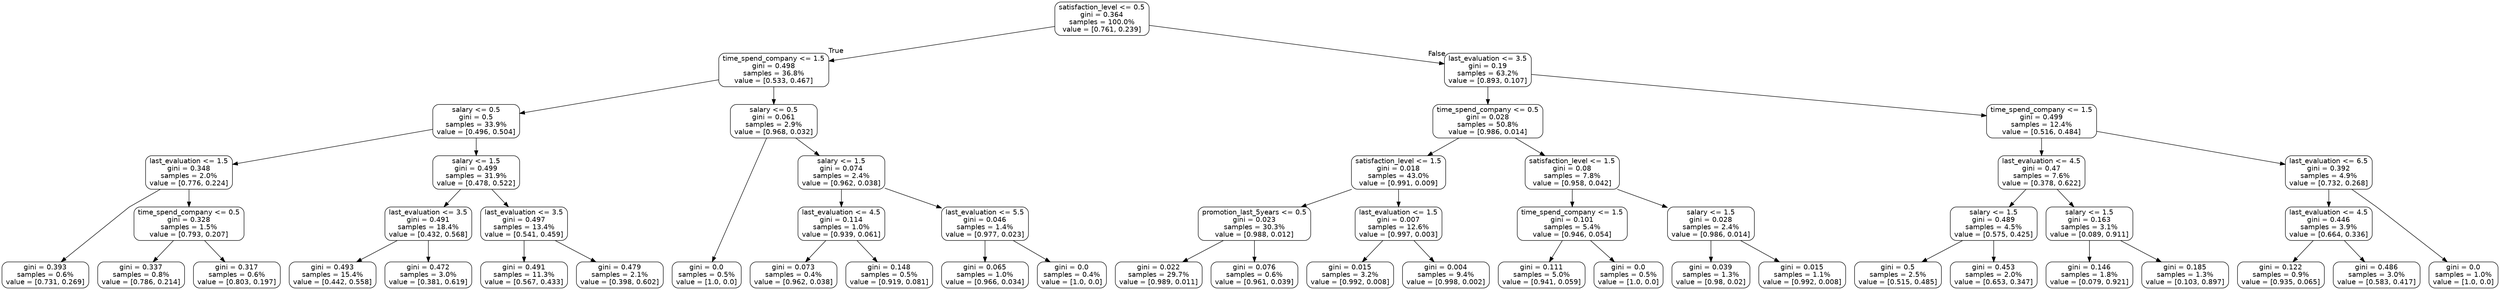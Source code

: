 digraph Tree {
node [shape=box, style="rounded", color="black", fontname=helvetica] ;
graph [ranksep=equally, splines=polyline] ;
edge [fontname=helvetica] ;
0 [label="satisfaction_level <= 0.5\ngini = 0.364\nsamples = 100.0%\nvalue = [0.761, 0.239]"] ;
1 [label="time_spend_company <= 1.5\ngini = 0.498\nsamples = 36.8%\nvalue = [0.533, 0.467]"] ;
0 -> 1 [labeldistance=2.5, labelangle=45, headlabel="True"] ;
2 [label="salary <= 0.5\ngini = 0.5\nsamples = 33.9%\nvalue = [0.496, 0.504]"] ;
1 -> 2 ;
3 [label="last_evaluation <= 1.5\ngini = 0.348\nsamples = 2.0%\nvalue = [0.776, 0.224]"] ;
2 -> 3 ;
4 [label="gini = 0.393\nsamples = 0.6%\nvalue = [0.731, 0.269]"] ;
3 -> 4 ;
5 [label="time_spend_company <= 0.5\ngini = 0.328\nsamples = 1.5%\nvalue = [0.793, 0.207]"] ;
3 -> 5 ;
6 [label="gini = 0.337\nsamples = 0.8%\nvalue = [0.786, 0.214]"] ;
5 -> 6 ;
7 [label="gini = 0.317\nsamples = 0.6%\nvalue = [0.803, 0.197]"] ;
5 -> 7 ;
8 [label="salary <= 1.5\ngini = 0.499\nsamples = 31.9%\nvalue = [0.478, 0.522]"] ;
2 -> 8 ;
9 [label="last_evaluation <= 3.5\ngini = 0.491\nsamples = 18.4%\nvalue = [0.432, 0.568]"] ;
8 -> 9 ;
10 [label="gini = 0.493\nsamples = 15.4%\nvalue = [0.442, 0.558]"] ;
9 -> 10 ;
11 [label="gini = 0.472\nsamples = 3.0%\nvalue = [0.381, 0.619]"] ;
9 -> 11 ;
12 [label="last_evaluation <= 3.5\ngini = 0.497\nsamples = 13.4%\nvalue = [0.541, 0.459]"] ;
8 -> 12 ;
13 [label="gini = 0.491\nsamples = 11.3%\nvalue = [0.567, 0.433]"] ;
12 -> 13 ;
14 [label="gini = 0.479\nsamples = 2.1%\nvalue = [0.398, 0.602]"] ;
12 -> 14 ;
15 [label="salary <= 0.5\ngini = 0.061\nsamples = 2.9%\nvalue = [0.968, 0.032]"] ;
1 -> 15 ;
16 [label="gini = 0.0\nsamples = 0.5%\nvalue = [1.0, 0.0]"] ;
15 -> 16 ;
17 [label="salary <= 1.5\ngini = 0.074\nsamples = 2.4%\nvalue = [0.962, 0.038]"] ;
15 -> 17 ;
18 [label="last_evaluation <= 4.5\ngini = 0.114\nsamples = 1.0%\nvalue = [0.939, 0.061]"] ;
17 -> 18 ;
19 [label="gini = 0.073\nsamples = 0.4%\nvalue = [0.962, 0.038]"] ;
18 -> 19 ;
20 [label="gini = 0.148\nsamples = 0.5%\nvalue = [0.919, 0.081]"] ;
18 -> 20 ;
21 [label="last_evaluation <= 5.5\ngini = 0.046\nsamples = 1.4%\nvalue = [0.977, 0.023]"] ;
17 -> 21 ;
22 [label="gini = 0.065\nsamples = 1.0%\nvalue = [0.966, 0.034]"] ;
21 -> 22 ;
23 [label="gini = 0.0\nsamples = 0.4%\nvalue = [1.0, 0.0]"] ;
21 -> 23 ;
24 [label="last_evaluation <= 3.5\ngini = 0.19\nsamples = 63.2%\nvalue = [0.893, 0.107]"] ;
0 -> 24 [labeldistance=2.5, labelangle=-45, headlabel="False"] ;
25 [label="time_spend_company <= 0.5\ngini = 0.028\nsamples = 50.8%\nvalue = [0.986, 0.014]"] ;
24 -> 25 ;
26 [label="satisfaction_level <= 1.5\ngini = 0.018\nsamples = 43.0%\nvalue = [0.991, 0.009]"] ;
25 -> 26 ;
27 [label="promotion_last_5years <= 0.5\ngini = 0.023\nsamples = 30.3%\nvalue = [0.988, 0.012]"] ;
26 -> 27 ;
28 [label="gini = 0.022\nsamples = 29.7%\nvalue = [0.989, 0.011]"] ;
27 -> 28 ;
29 [label="gini = 0.076\nsamples = 0.6%\nvalue = [0.961, 0.039]"] ;
27 -> 29 ;
30 [label="last_evaluation <= 1.5\ngini = 0.007\nsamples = 12.6%\nvalue = [0.997, 0.003]"] ;
26 -> 30 ;
31 [label="gini = 0.015\nsamples = 3.2%\nvalue = [0.992, 0.008]"] ;
30 -> 31 ;
32 [label="gini = 0.004\nsamples = 9.4%\nvalue = [0.998, 0.002]"] ;
30 -> 32 ;
33 [label="satisfaction_level <= 1.5\ngini = 0.08\nsamples = 7.8%\nvalue = [0.958, 0.042]"] ;
25 -> 33 ;
34 [label="time_spend_company <= 1.5\ngini = 0.101\nsamples = 5.4%\nvalue = [0.946, 0.054]"] ;
33 -> 34 ;
35 [label="gini = 0.111\nsamples = 5.0%\nvalue = [0.941, 0.059]"] ;
34 -> 35 ;
36 [label="gini = 0.0\nsamples = 0.5%\nvalue = [1.0, 0.0]"] ;
34 -> 36 ;
37 [label="salary <= 1.5\ngini = 0.028\nsamples = 2.4%\nvalue = [0.986, 0.014]"] ;
33 -> 37 ;
38 [label="gini = 0.039\nsamples = 1.3%\nvalue = [0.98, 0.02]"] ;
37 -> 38 ;
39 [label="gini = 0.015\nsamples = 1.1%\nvalue = [0.992, 0.008]"] ;
37 -> 39 ;
40 [label="time_spend_company <= 1.5\ngini = 0.499\nsamples = 12.4%\nvalue = [0.516, 0.484]"] ;
24 -> 40 ;
41 [label="last_evaluation <= 4.5\ngini = 0.47\nsamples = 7.6%\nvalue = [0.378, 0.622]"] ;
40 -> 41 ;
42 [label="salary <= 1.5\ngini = 0.489\nsamples = 4.5%\nvalue = [0.575, 0.425]"] ;
41 -> 42 ;
43 [label="gini = 0.5\nsamples = 2.5%\nvalue = [0.515, 0.485]"] ;
42 -> 43 ;
44 [label="gini = 0.453\nsamples = 2.0%\nvalue = [0.653, 0.347]"] ;
42 -> 44 ;
45 [label="salary <= 1.5\ngini = 0.163\nsamples = 3.1%\nvalue = [0.089, 0.911]"] ;
41 -> 45 ;
46 [label="gini = 0.146\nsamples = 1.8%\nvalue = [0.079, 0.921]"] ;
45 -> 46 ;
47 [label="gini = 0.185\nsamples = 1.3%\nvalue = [0.103, 0.897]"] ;
45 -> 47 ;
48 [label="last_evaluation <= 6.5\ngini = 0.392\nsamples = 4.9%\nvalue = [0.732, 0.268]"] ;
40 -> 48 ;
49 [label="last_evaluation <= 4.5\ngini = 0.446\nsamples = 3.9%\nvalue = [0.664, 0.336]"] ;
48 -> 49 ;
50 [label="gini = 0.122\nsamples = 0.9%\nvalue = [0.935, 0.065]"] ;
49 -> 50 ;
51 [label="gini = 0.486\nsamples = 3.0%\nvalue = [0.583, 0.417]"] ;
49 -> 51 ;
52 [label="gini = 0.0\nsamples = 1.0%\nvalue = [1.0, 0.0]"] ;
48 -> 52 ;
{rank=same ; 0} ;
{rank=same ; 1; 24} ;
{rank=same ; 2; 15; 25; 40} ;
{rank=same ; 3; 8; 17; 26; 33; 41; 48} ;
{rank=same ; 5; 9; 12; 18; 21; 27; 30; 34; 37; 42; 45; 49} ;
{rank=same ; 4; 6; 7; 10; 11; 13; 14; 16; 19; 20; 22; 23; 28; 29; 31; 32; 35; 36; 38; 39; 43; 44; 46; 47; 50; 51; 52} ;
}
